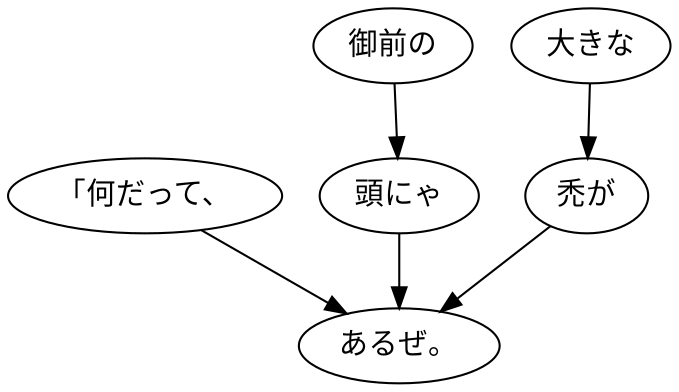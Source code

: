 digraph graph2239 {
	node0 [label="「何だって、"];
	node1 [label="御前の"];
	node2 [label="頭にゃ"];
	node3 [label="大きな"];
	node4 [label="禿が"];
	node5 [label="あるぜ。"];
	node0 -> node5;
	node1 -> node2;
	node2 -> node5;
	node3 -> node4;
	node4 -> node5;
}
